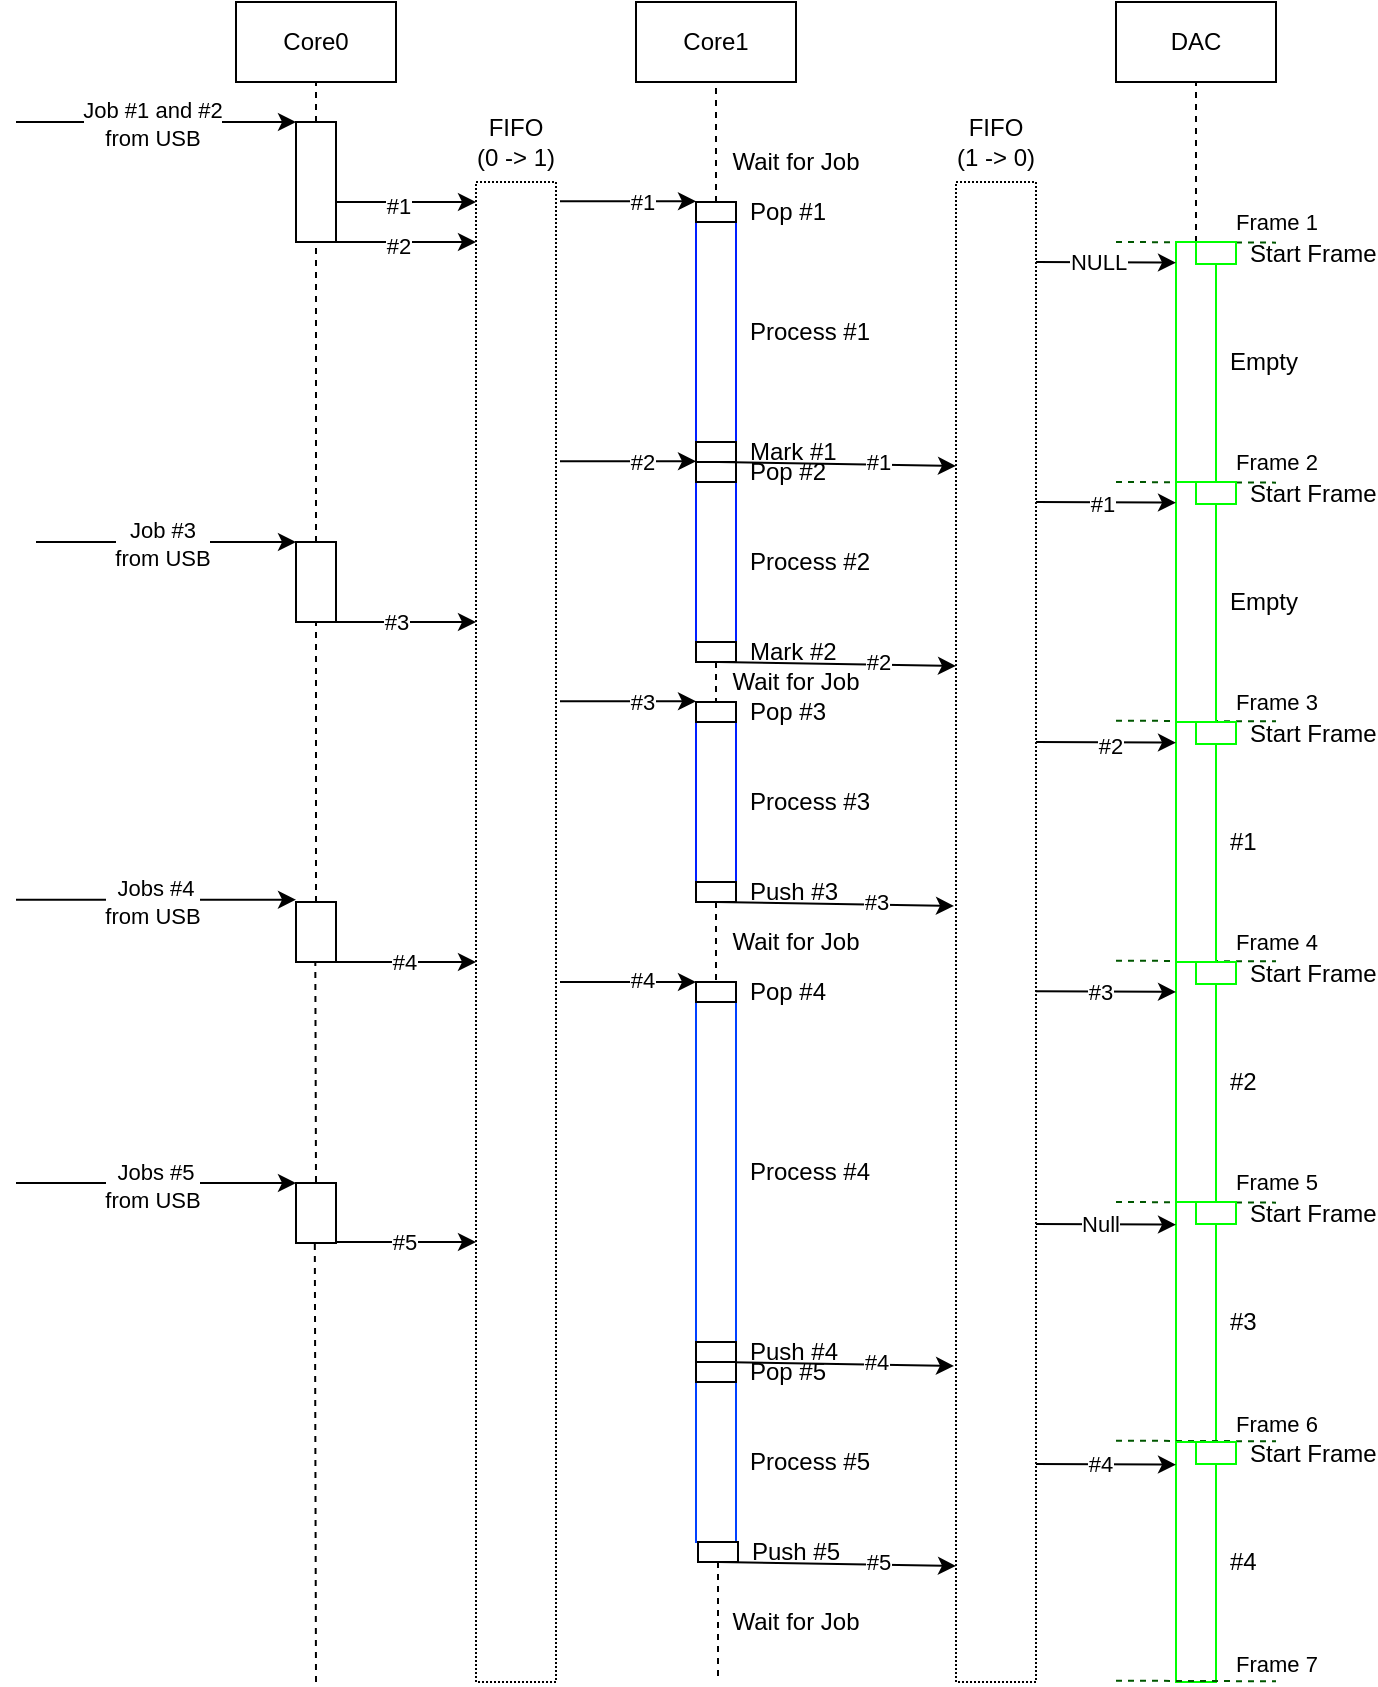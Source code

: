 <mxfile version="23.0.2" type="device">
  <diagram name="Page-1" id="W6OvQmUe8IGUw8YKB-pM">
    <mxGraphModel dx="398" dy="242" grid="1" gridSize="10" guides="1" tooltips="1" connect="1" arrows="1" fold="1" page="1" pageScale="1" pageWidth="827" pageHeight="1169" math="0" shadow="0">
      <root>
        <mxCell id="0" />
        <mxCell id="1" parent="0" />
        <mxCell id="wNN6C3QWMdXtGnTGVdni-1" value="Core0" style="rounded=0;whiteSpace=wrap;html=1;" vertex="1" parent="1">
          <mxGeometry x="160" y="40" width="80" height="40" as="geometry" />
        </mxCell>
        <mxCell id="wNN6C3QWMdXtGnTGVdni-2" value="Core1" style="rounded=0;whiteSpace=wrap;html=1;" vertex="1" parent="1">
          <mxGeometry x="360" y="40" width="80" height="40" as="geometry" />
        </mxCell>
        <mxCell id="wNN6C3QWMdXtGnTGVdni-4" value="" style="endArrow=none;dashed=1;html=1;rounded=0;entryX=0.5;entryY=1;entryDx=0;entryDy=0;" edge="1" parent="1" source="wNN6C3QWMdXtGnTGVdni-35" target="wNN6C3QWMdXtGnTGVdni-1">
          <mxGeometry width="50" height="50" relative="1" as="geometry">
            <mxPoint x="200" y="440.4" as="sourcePoint" />
            <mxPoint x="270" y="130" as="targetPoint" />
          </mxGeometry>
        </mxCell>
        <mxCell id="wNN6C3QWMdXtGnTGVdni-5" value="" style="endArrow=none;dashed=1;html=1;rounded=0;entryX=0.5;entryY=1;entryDx=0;entryDy=0;exitX=0.5;exitY=0;exitDx=0;exitDy=0;" edge="1" parent="1" source="wNN6C3QWMdXtGnTGVdni-57" target="wNN6C3QWMdXtGnTGVdni-2">
          <mxGeometry width="50" height="50" relative="1" as="geometry">
            <mxPoint x="400" y="100.0" as="sourcePoint" />
            <mxPoint x="370" y="160" as="targetPoint" />
          </mxGeometry>
        </mxCell>
        <mxCell id="wNN6C3QWMdXtGnTGVdni-6" value="" style="rounded=0;whiteSpace=wrap;html=1;" vertex="1" parent="1">
          <mxGeometry x="190" y="100" width="20" height="60" as="geometry" />
        </mxCell>
        <mxCell id="wNN6C3QWMdXtGnTGVdni-8" value="" style="endArrow=classic;html=1;rounded=0;entryX=0;entryY=0;entryDx=0;entryDy=0;" edge="1" parent="1" target="wNN6C3QWMdXtGnTGVdni-6">
          <mxGeometry width="50" height="50" relative="1" as="geometry">
            <mxPoint x="50" y="100" as="sourcePoint" />
            <mxPoint x="160" y="80" as="targetPoint" />
          </mxGeometry>
        </mxCell>
        <mxCell id="wNN6C3QWMdXtGnTGVdni-9" value="Job #1 and #2&lt;br&gt;from USB" style="edgeLabel;html=1;align=center;verticalAlign=middle;resizable=0;points=[];" vertex="1" connectable="0" parent="wNN6C3QWMdXtGnTGVdni-8">
          <mxGeometry x="-0.031" y="-1" relative="1" as="geometry">
            <mxPoint as="offset" />
          </mxGeometry>
        </mxCell>
        <mxCell id="wNN6C3QWMdXtGnTGVdni-14" value="" style="endArrow=classic;html=1;rounded=0;entryX=0;entryY=0;entryDx=0;entryDy=0;" edge="1" parent="1" target="wNN6C3QWMdXtGnTGVdni-35">
          <mxGeometry width="50" height="50" relative="1" as="geometry">
            <mxPoint x="60" y="310" as="sourcePoint" />
            <mxPoint x="200" y="290" as="targetPoint" />
          </mxGeometry>
        </mxCell>
        <mxCell id="wNN6C3QWMdXtGnTGVdni-15" value="Job #3&lt;br&gt;from USB" style="edgeLabel;html=1;align=center;verticalAlign=middle;resizable=0;points=[];" vertex="1" connectable="0" parent="wNN6C3QWMdXtGnTGVdni-14">
          <mxGeometry x="-0.031" y="-1" relative="1" as="geometry">
            <mxPoint as="offset" />
          </mxGeometry>
        </mxCell>
        <mxCell id="wNN6C3QWMdXtGnTGVdni-16" value="" style="endArrow=classic;html=1;rounded=0;entryX=0;entryY=0;entryDx=0;entryDy=0;" edge="1" parent="1">
          <mxGeometry width="50" height="50" relative="1" as="geometry">
            <mxPoint x="50" y="488.82" as="sourcePoint" />
            <mxPoint x="190" y="488.82" as="targetPoint" />
          </mxGeometry>
        </mxCell>
        <mxCell id="wNN6C3QWMdXtGnTGVdni-17" value="&amp;nbsp;Jobs #4&lt;br&gt;from USB" style="edgeLabel;html=1;align=center;verticalAlign=middle;resizable=0;points=[];" vertex="1" connectable="0" parent="wNN6C3QWMdXtGnTGVdni-16">
          <mxGeometry x="-0.031" y="-1" relative="1" as="geometry">
            <mxPoint as="offset" />
          </mxGeometry>
        </mxCell>
        <mxCell id="wNN6C3QWMdXtGnTGVdni-21" value="" style="endArrow=classic;html=1;rounded=0;" edge="1" parent="1">
          <mxGeometry width="50" height="50" relative="1" as="geometry">
            <mxPoint x="210" y="140" as="sourcePoint" />
            <mxPoint x="280" y="140" as="targetPoint" />
          </mxGeometry>
        </mxCell>
        <mxCell id="wNN6C3QWMdXtGnTGVdni-23" value="#1" style="edgeLabel;html=1;align=center;verticalAlign=middle;resizable=0;points=[];" vertex="1" connectable="0" parent="wNN6C3QWMdXtGnTGVdni-21">
          <mxGeometry x="-0.12" y="-2" relative="1" as="geometry">
            <mxPoint as="offset" />
          </mxGeometry>
        </mxCell>
        <mxCell id="wNN6C3QWMdXtGnTGVdni-25" value="" style="endArrow=none;dashed=1;html=1;rounded=0;entryX=0.5;entryY=1;entryDx=0;entryDy=0;" edge="1" parent="1" source="wNN6C3QWMdXtGnTGVdni-13">
          <mxGeometry width="50" height="50" relative="1" as="geometry">
            <mxPoint x="400" y="440" as="sourcePoint" />
            <mxPoint x="400.0" y="160" as="targetPoint" />
          </mxGeometry>
        </mxCell>
        <mxCell id="wNN6C3QWMdXtGnTGVdni-28" value="" style="endArrow=none;dashed=1;html=1;rounded=0;entryX=0.5;entryY=1;entryDx=0;entryDy=0;" edge="1" parent="1" source="wNN6C3QWMdXtGnTGVdni-46">
          <mxGeometry width="50" height="50" relative="1" as="geometry">
            <mxPoint x="400" y="220" as="sourcePoint" />
            <mxPoint x="400" y="260" as="targetPoint" />
            <Array as="points" />
          </mxGeometry>
        </mxCell>
        <mxCell id="wNN6C3QWMdXtGnTGVdni-13" value="&lt;div style=&quot;&quot;&gt;Process #1&lt;/div&gt;" style="rounded=0;html=1;horizontal=1;labelPosition=right;verticalLabelPosition=middle;align=left;verticalAlign=middle;spacingLeft=5;strokeColor=#001eff;" vertex="1" parent="1">
          <mxGeometry x="390" y="150" width="20" height="110" as="geometry" />
        </mxCell>
        <mxCell id="wNN6C3QWMdXtGnTGVdni-33" value="" style="endArrow=none;dashed=1;html=1;rounded=0;entryX=0.5;entryY=1;entryDx=0;entryDy=0;" edge="1" parent="1" target="wNN6C3QWMdXtGnTGVdni-32">
          <mxGeometry width="50" height="50" relative="1" as="geometry">
            <mxPoint x="400" y="360" as="sourcePoint" />
            <mxPoint x="400" y="260" as="targetPoint" />
          </mxGeometry>
        </mxCell>
        <mxCell id="wNN6C3QWMdXtGnTGVdni-32" value="&lt;div style=&quot;&quot;&gt;Process #2&lt;/div&gt;" style="rounded=0;html=1;horizontal=1;labelPosition=right;verticalLabelPosition=middle;align=left;verticalAlign=middle;spacingLeft=5;strokeColor=#001eff;" vertex="1" parent="1">
          <mxGeometry x="390" y="280" width="20" height="80" as="geometry" />
        </mxCell>
        <mxCell id="wNN6C3QWMdXtGnTGVdni-68" style="edgeStyle=orthogonalEdgeStyle;rounded=0;orthogonalLoop=1;jettySize=auto;html=1;exitX=0.5;exitY=1;exitDx=0;exitDy=0;entryX=0.5;entryY=0;entryDx=0;entryDy=0;endArrow=none;endFill=0;dashed=1;" edge="1" parent="1" source="wNN6C3QWMdXtGnTGVdni-72" target="wNN6C3QWMdXtGnTGVdni-52">
          <mxGeometry relative="1" as="geometry" />
        </mxCell>
        <mxCell id="wNN6C3QWMdXtGnTGVdni-40" value="&lt;div style=&quot;&quot;&gt;Process #3&lt;/div&gt;" style="rounded=0;html=1;horizontal=1;labelPosition=right;verticalLabelPosition=middle;align=left;verticalAlign=middle;spacingLeft=5;strokeColor=#001eff;" vertex="1" parent="1">
          <mxGeometry x="390" y="400" width="20" height="80" as="geometry" />
        </mxCell>
        <mxCell id="wNN6C3QWMdXtGnTGVdni-45" value="DAC" style="rounded=0;whiteSpace=wrap;html=1;" vertex="1" parent="1">
          <mxGeometry x="600" y="40" width="80" height="40" as="geometry" />
        </mxCell>
        <mxCell id="wNN6C3QWMdXtGnTGVdni-47" value="" style="endArrow=none;dashed=1;html=1;rounded=0;entryX=0.5;entryY=1;entryDx=0;entryDy=0;exitX=0.5;exitY=0;exitDx=0;exitDy=0;" edge="1" parent="1" source="wNN6C3QWMdXtGnTGVdni-55" target="wNN6C3QWMdXtGnTGVdni-35">
          <mxGeometry width="50" height="50" relative="1" as="geometry">
            <mxPoint x="200" y="440.4" as="sourcePoint" />
            <mxPoint x="200" y="80" as="targetPoint" />
          </mxGeometry>
        </mxCell>
        <mxCell id="wNN6C3QWMdXtGnTGVdni-35" value="" style="rounded=0;whiteSpace=wrap;html=1;" vertex="1" parent="1">
          <mxGeometry x="190" y="310" width="20" height="40" as="geometry" />
        </mxCell>
        <mxCell id="wNN6C3QWMdXtGnTGVdni-48" value="&lt;div style=&quot;&quot;&gt;Mark #2&lt;/div&gt;" style="rounded=0;html=1;horizontal=1;labelPosition=right;verticalLabelPosition=middle;align=left;verticalAlign=middle;spacingLeft=5;" vertex="1" parent="1">
          <mxGeometry x="390" y="360" width="20" height="10" as="geometry" />
        </mxCell>
        <mxCell id="wNN6C3QWMdXtGnTGVdni-52" value="&lt;div style=&quot;&quot;&gt;Process #4&lt;/div&gt;" style="rounded=0;html=1;horizontal=1;labelPosition=right;verticalLabelPosition=middle;align=left;verticalAlign=middle;spacingLeft=5;strokeColor=#0040ff;" vertex="1" parent="1">
          <mxGeometry x="390" y="540" width="20" height="170" as="geometry" />
        </mxCell>
        <mxCell id="wNN6C3QWMdXtGnTGVdni-55" value="" style="rounded=0;whiteSpace=wrap;html=1;" vertex="1" parent="1">
          <mxGeometry x="190" y="490" width="20" height="30" as="geometry" />
        </mxCell>
        <mxCell id="wNN6C3QWMdXtGnTGVdni-56" value="" style="endArrow=none;dashed=1;html=1;rounded=0;entryX=0.5;entryY=1;entryDx=0;entryDy=0;" edge="1" parent="1" source="wNN6C3QWMdXtGnTGVdni-58" target="wNN6C3QWMdXtGnTGVdni-46">
          <mxGeometry width="50" height="50" relative="1" as="geometry">
            <mxPoint x="400" y="280" as="sourcePoint" />
            <mxPoint x="400" y="260" as="targetPoint" />
            <Array as="points">
              <mxPoint x="400" y="270" />
            </Array>
          </mxGeometry>
        </mxCell>
        <mxCell id="wNN6C3QWMdXtGnTGVdni-46" value="&lt;div style=&quot;&quot;&gt;Mark #1&lt;/div&gt;" style="rounded=0;html=1;horizontal=1;labelPosition=right;verticalLabelPosition=middle;align=left;verticalAlign=middle;spacingLeft=5;" vertex="1" parent="1">
          <mxGeometry x="390" y="260" width="20" height="10" as="geometry" />
        </mxCell>
        <mxCell id="wNN6C3QWMdXtGnTGVdni-57" value="&lt;div style=&quot;&quot;&gt;Pop #1&lt;/div&gt;" style="rounded=0;html=1;horizontal=1;labelPosition=right;verticalLabelPosition=middle;align=left;verticalAlign=middle;spacingLeft=5;" vertex="1" parent="1">
          <mxGeometry x="390" y="140" width="20" height="10" as="geometry" />
        </mxCell>
        <mxCell id="wNN6C3QWMdXtGnTGVdni-59" value="" style="endArrow=none;dashed=1;html=1;rounded=0;entryX=0.5;entryY=1;entryDx=0;entryDy=0;" edge="1" parent="1" source="wNN6C3QWMdXtGnTGVdni-32" target="wNN6C3QWMdXtGnTGVdni-58">
          <mxGeometry width="50" height="50" relative="1" as="geometry">
            <mxPoint x="400" y="280" as="sourcePoint" />
            <mxPoint x="400" y="270" as="targetPoint" />
            <Array as="points" />
          </mxGeometry>
        </mxCell>
        <mxCell id="wNN6C3QWMdXtGnTGVdni-58" value="&lt;div style=&quot;&quot;&gt;Pop #2&lt;/div&gt;" style="rounded=0;html=1;horizontal=1;labelPosition=right;verticalLabelPosition=middle;align=left;verticalAlign=middle;spacingLeft=5;" vertex="1" parent="1">
          <mxGeometry x="390" y="270" width="20" height="10" as="geometry" />
        </mxCell>
        <mxCell id="wNN6C3QWMdXtGnTGVdni-61" value="&lt;div style=&quot;&quot;&gt;Pop #3&lt;/div&gt;" style="rounded=0;html=1;horizontal=1;labelPosition=right;verticalLabelPosition=middle;align=left;verticalAlign=middle;spacingLeft=5;" vertex="1" parent="1">
          <mxGeometry x="390" y="390" width="20" height="10" as="geometry" />
        </mxCell>
        <mxCell id="wNN6C3QWMdXtGnTGVdni-64" style="rounded=0;orthogonalLoop=1;jettySize=auto;html=1;exitX=1;exitY=1;exitDx=0;exitDy=0;" edge="1" parent="1">
          <mxGeometry relative="1" as="geometry">
            <mxPoint x="210" y="520" as="sourcePoint" />
            <mxPoint x="280" y="520" as="targetPoint" />
          </mxGeometry>
        </mxCell>
        <mxCell id="wNN6C3QWMdXtGnTGVdni-65" value="#4" style="edgeLabel;html=1;align=center;verticalAlign=middle;resizable=0;points=[];" vertex="1" connectable="0" parent="wNN6C3QWMdXtGnTGVdni-64">
          <mxGeometry x="-0.029" relative="1" as="geometry">
            <mxPoint as="offset" />
          </mxGeometry>
        </mxCell>
        <mxCell id="wNN6C3QWMdXtGnTGVdni-69" value="Wait for Job" style="text;html=1;strokeColor=none;fillColor=none;align=center;verticalAlign=middle;whiteSpace=wrap;rounded=0;" vertex="1" parent="1">
          <mxGeometry x="400" y="500" width="80" height="20" as="geometry" />
        </mxCell>
        <mxCell id="wNN6C3QWMdXtGnTGVdni-70" value="Wait for Job" style="text;html=1;strokeColor=none;fillColor=none;align=center;verticalAlign=middle;whiteSpace=wrap;rounded=0;" vertex="1" parent="1">
          <mxGeometry x="400" y="370" width="80" height="20" as="geometry" />
        </mxCell>
        <mxCell id="wNN6C3QWMdXtGnTGVdni-71" value="Wait for Job" style="text;html=1;strokeColor=none;fillColor=none;align=center;verticalAlign=middle;whiteSpace=wrap;rounded=0;" vertex="1" parent="1">
          <mxGeometry x="400" y="110" width="80" height="20" as="geometry" />
        </mxCell>
        <mxCell id="wNN6C3QWMdXtGnTGVdni-73" value="" style="edgeStyle=orthogonalEdgeStyle;rounded=0;orthogonalLoop=1;jettySize=auto;html=1;exitX=0.5;exitY=1;exitDx=0;exitDy=0;entryX=0.5;entryY=0;entryDx=0;entryDy=0;endArrow=none;endFill=0;dashed=1;" edge="1" parent="1" source="wNN6C3QWMdXtGnTGVdni-40" target="wNN6C3QWMdXtGnTGVdni-72">
          <mxGeometry relative="1" as="geometry">
            <mxPoint x="400" y="480" as="sourcePoint" />
            <mxPoint x="400" y="540" as="targetPoint" />
          </mxGeometry>
        </mxCell>
        <mxCell id="wNN6C3QWMdXtGnTGVdni-72" value="&lt;div style=&quot;&quot;&gt;Push #3&lt;/div&gt;" style="rounded=0;html=1;horizontal=1;labelPosition=right;verticalLabelPosition=middle;align=left;verticalAlign=middle;spacingLeft=5;" vertex="1" parent="1">
          <mxGeometry x="390" y="480" width="20" height="10" as="geometry" />
        </mxCell>
        <mxCell id="wNN6C3QWMdXtGnTGVdni-74" style="edgeStyle=orthogonalEdgeStyle;rounded=0;orthogonalLoop=1;jettySize=auto;html=1;exitX=0;exitY=0;exitDx=0;exitDy=0;entryX=0;entryY=1;entryDx=0;entryDy=0;dashed=1;endArrow=none;endFill=0;" edge="1" parent="1" source="wNN6C3QWMdXtGnTGVdni-70" target="wNN6C3QWMdXtGnTGVdni-70">
          <mxGeometry relative="1" as="geometry" />
        </mxCell>
        <mxCell id="wNN6C3QWMdXtGnTGVdni-75" value="" style="rounded=0;whiteSpace=wrap;html=1;dashed=1;dashPattern=1 1;" vertex="1" parent="1">
          <mxGeometry x="280" y="130" width="40" height="750" as="geometry" />
        </mxCell>
        <mxCell id="wNN6C3QWMdXtGnTGVdni-76" value="FIFO &lt;br&gt;(0 -&amp;gt; 1)" style="text;html=1;strokeColor=none;fillColor=none;align=center;verticalAlign=middle;whiteSpace=wrap;rounded=0;" vertex="1" parent="1">
          <mxGeometry x="270" y="90" width="60" height="40" as="geometry" />
        </mxCell>
        <mxCell id="wNN6C3QWMdXtGnTGVdni-77" value="&lt;div style=&quot;&quot;&gt;Push #4&lt;/div&gt;" style="rounded=0;html=1;horizontal=1;labelPosition=right;verticalLabelPosition=middle;align=left;verticalAlign=middle;spacingLeft=5;" vertex="1" parent="1">
          <mxGeometry x="390" y="710" width="20" height="10" as="geometry" />
        </mxCell>
        <mxCell id="wNN6C3QWMdXtGnTGVdni-78" value="&lt;div style=&quot;&quot;&gt;Pop #4&lt;/div&gt;" style="rounded=0;html=1;horizontal=1;labelPosition=right;verticalLabelPosition=middle;align=left;verticalAlign=middle;spacingLeft=5;" vertex="1" parent="1">
          <mxGeometry x="390" y="530" width="20" height="10" as="geometry" />
        </mxCell>
        <mxCell id="wNN6C3QWMdXtGnTGVdni-82" value="" style="endArrow=classic;html=1;rounded=0;exitX=1.05;exitY=0.816;exitDx=0;exitDy=0;exitPerimeter=0;entryX=0;entryY=0;entryDx=0;entryDy=0;" edge="1" parent="1">
          <mxGeometry width="50" height="50" relative="1" as="geometry">
            <mxPoint x="322" y="389.67" as="sourcePoint" />
            <mxPoint x="390" y="389.67" as="targetPoint" />
          </mxGeometry>
        </mxCell>
        <mxCell id="wNN6C3QWMdXtGnTGVdni-83" value="#3" style="edgeLabel;html=1;align=center;verticalAlign=middle;resizable=0;points=[];" vertex="1" connectable="0" parent="wNN6C3QWMdXtGnTGVdni-82">
          <mxGeometry x="0.186" relative="1" as="geometry">
            <mxPoint as="offset" />
          </mxGeometry>
        </mxCell>
        <mxCell id="wNN6C3QWMdXtGnTGVdni-84" value="" style="endArrow=classic;html=1;rounded=0;exitX=1.05;exitY=0.816;exitDx=0;exitDy=0;exitPerimeter=0;entryX=0;entryY=0;entryDx=0;entryDy=0;" edge="1" parent="1">
          <mxGeometry width="50" height="50" relative="1" as="geometry">
            <mxPoint x="322" y="269.67" as="sourcePoint" />
            <mxPoint x="390" y="269.67" as="targetPoint" />
          </mxGeometry>
        </mxCell>
        <mxCell id="wNN6C3QWMdXtGnTGVdni-85" value="#2" style="edgeLabel;html=1;align=center;verticalAlign=middle;resizable=0;points=[];" vertex="1" connectable="0" parent="wNN6C3QWMdXtGnTGVdni-84">
          <mxGeometry x="0.186" relative="1" as="geometry">
            <mxPoint as="offset" />
          </mxGeometry>
        </mxCell>
        <mxCell id="wNN6C3QWMdXtGnTGVdni-86" value="" style="endArrow=classic;html=1;rounded=0;exitX=1.05;exitY=0.816;exitDx=0;exitDy=0;exitPerimeter=0;entryX=0;entryY=0;entryDx=0;entryDy=0;" edge="1" parent="1">
          <mxGeometry width="50" height="50" relative="1" as="geometry">
            <mxPoint x="322" y="139.67" as="sourcePoint" />
            <mxPoint x="390" y="139.67" as="targetPoint" />
          </mxGeometry>
        </mxCell>
        <mxCell id="wNN6C3QWMdXtGnTGVdni-87" value="#1" style="edgeLabel;html=1;align=center;verticalAlign=middle;resizable=0;points=[];" vertex="1" connectable="0" parent="wNN6C3QWMdXtGnTGVdni-86">
          <mxGeometry x="0.186" relative="1" as="geometry">
            <mxPoint as="offset" />
          </mxGeometry>
        </mxCell>
        <mxCell id="wNN6C3QWMdXtGnTGVdni-88" value="" style="endArrow=classic;html=1;rounded=0;" edge="1" parent="1">
          <mxGeometry width="50" height="50" relative="1" as="geometry">
            <mxPoint x="210" y="160" as="sourcePoint" />
            <mxPoint x="280" y="160" as="targetPoint" />
          </mxGeometry>
        </mxCell>
        <mxCell id="wNN6C3QWMdXtGnTGVdni-89" value="#2" style="edgeLabel;html=1;align=center;verticalAlign=middle;resizable=0;points=[];" vertex="1" connectable="0" parent="wNN6C3QWMdXtGnTGVdni-88">
          <mxGeometry x="-0.12" y="-2" relative="1" as="geometry">
            <mxPoint as="offset" />
          </mxGeometry>
        </mxCell>
        <mxCell id="wNN6C3QWMdXtGnTGVdni-90" value="" style="endArrow=none;dashed=1;html=1;rounded=0;fillColor=#008a00;strokeColor=#005700;" edge="1" parent="1">
          <mxGeometry width="50" height="50" relative="1" as="geometry">
            <mxPoint x="600" y="160" as="sourcePoint" />
            <mxPoint x="680" y="160.32" as="targetPoint" />
          </mxGeometry>
        </mxCell>
        <mxCell id="wNN6C3QWMdXtGnTGVdni-91" value="Frame 1" style="edgeLabel;html=1;align=center;verticalAlign=middle;resizable=0;points=[];" vertex="1" connectable="0" parent="wNN6C3QWMdXtGnTGVdni-90">
          <mxGeometry x="0.095" y="1" relative="1" as="geometry">
            <mxPoint x="36" y="-9" as="offset" />
          </mxGeometry>
        </mxCell>
        <mxCell id="wNN6C3QWMdXtGnTGVdni-92" value="" style="endArrow=none;dashed=1;html=1;rounded=0;fillColor=#008a00;strokeColor=#005700;" edge="1" parent="1">
          <mxGeometry width="50" height="50" relative="1" as="geometry">
            <mxPoint x="600" y="280" as="sourcePoint" />
            <mxPoint x="680" y="280.32" as="targetPoint" />
          </mxGeometry>
        </mxCell>
        <mxCell id="wNN6C3QWMdXtGnTGVdni-93" value="Frame 2" style="edgeLabel;html=1;align=center;verticalAlign=middle;resizable=0;points=[];" vertex="1" connectable="0" parent="wNN6C3QWMdXtGnTGVdni-92">
          <mxGeometry x="0.095" y="1" relative="1" as="geometry">
            <mxPoint x="36" y="-9" as="offset" />
          </mxGeometry>
        </mxCell>
        <mxCell id="wNN6C3QWMdXtGnTGVdni-94" value="" style="endArrow=none;dashed=1;html=1;rounded=0;fillColor=#008a00;strokeColor=#005700;" edge="1" parent="1">
          <mxGeometry width="50" height="50" relative="1" as="geometry">
            <mxPoint x="600" y="399.35" as="sourcePoint" />
            <mxPoint x="680" y="399.67" as="targetPoint" />
          </mxGeometry>
        </mxCell>
        <mxCell id="wNN6C3QWMdXtGnTGVdni-95" value="Frame 3" style="edgeLabel;html=1;align=center;verticalAlign=middle;resizable=0;points=[];" vertex="1" connectable="0" parent="wNN6C3QWMdXtGnTGVdni-94">
          <mxGeometry x="0.095" y="1" relative="1" as="geometry">
            <mxPoint x="36" y="-9" as="offset" />
          </mxGeometry>
        </mxCell>
        <mxCell id="wNN6C3QWMdXtGnTGVdni-96" value="" style="endArrow=none;dashed=1;html=1;rounded=0;fillColor=#008a00;strokeColor=#005700;" edge="1" parent="1">
          <mxGeometry width="50" height="50" relative="1" as="geometry">
            <mxPoint x="600" y="519.35" as="sourcePoint" />
            <mxPoint x="680" y="519.67" as="targetPoint" />
          </mxGeometry>
        </mxCell>
        <mxCell id="wNN6C3QWMdXtGnTGVdni-97" value="Frame 4" style="edgeLabel;html=1;align=center;verticalAlign=middle;resizable=0;points=[];" vertex="1" connectable="0" parent="wNN6C3QWMdXtGnTGVdni-96">
          <mxGeometry x="0.095" y="1" relative="1" as="geometry">
            <mxPoint x="36" y="-9" as="offset" />
          </mxGeometry>
        </mxCell>
        <mxCell id="wNN6C3QWMdXtGnTGVdni-100" value="Empty" style="rounded=0;whiteSpace=wrap;html=1;strokeColor=#00FF00;labelPosition=right;verticalLabelPosition=middle;align=left;verticalAlign=middle;spacingLeft=5;" vertex="1" parent="1">
          <mxGeometry x="630" y="160" width="20" height="120" as="geometry" />
        </mxCell>
        <mxCell id="wNN6C3QWMdXtGnTGVdni-101" value="Empty" style="rounded=0;whiteSpace=wrap;html=1;strokeColor=#00FF00;labelPosition=right;verticalLabelPosition=middle;align=left;verticalAlign=middle;spacingLeft=5;" vertex="1" parent="1">
          <mxGeometry x="630" y="280" width="20" height="120" as="geometry" />
        </mxCell>
        <mxCell id="wNN6C3QWMdXtGnTGVdni-102" value="#1" style="rounded=0;whiteSpace=wrap;html=1;strokeColor=#00FF00;labelPosition=right;verticalLabelPosition=middle;align=left;verticalAlign=middle;spacingLeft=5;" vertex="1" parent="1">
          <mxGeometry x="630" y="400" width="20" height="120" as="geometry" />
        </mxCell>
        <mxCell id="wNN6C3QWMdXtGnTGVdni-103" value="#2" style="rounded=0;whiteSpace=wrap;html=1;strokeColor=#00FF00;labelPosition=right;verticalLabelPosition=middle;align=left;verticalAlign=middle;spacingLeft=5;" vertex="1" parent="1">
          <mxGeometry x="630" y="520" width="20" height="120" as="geometry" />
        </mxCell>
        <mxCell id="wNN6C3QWMdXtGnTGVdni-104" value="" style="endArrow=none;dashed=1;html=1;rounded=0;exitX=0.5;exitY=0;exitDx=0;exitDy=0;entryX=0.5;entryY=1;entryDx=0;entryDy=0;" edge="1" parent="1" source="wNN6C3QWMdXtGnTGVdni-100" target="wNN6C3QWMdXtGnTGVdni-45">
          <mxGeometry width="50" height="50" relative="1" as="geometry">
            <mxPoint x="640" y="110" as="sourcePoint" />
            <mxPoint x="550" y="180" as="targetPoint" />
          </mxGeometry>
        </mxCell>
        <mxCell id="wNN6C3QWMdXtGnTGVdni-105" value="" style="rounded=0;whiteSpace=wrap;html=1;dashed=1;dashPattern=1 1;" vertex="1" parent="1">
          <mxGeometry x="520" y="130" width="40" height="750" as="geometry" />
        </mxCell>
        <mxCell id="wNN6C3QWMdXtGnTGVdni-106" value="FIFO&lt;br&gt;(1 -&amp;gt; 0)" style="text;html=1;strokeColor=none;fillColor=none;align=center;verticalAlign=middle;whiteSpace=wrap;rounded=0;" vertex="1" parent="1">
          <mxGeometry x="510" y="90" width="60" height="40" as="geometry" />
        </mxCell>
        <mxCell id="wNN6C3QWMdXtGnTGVdni-110" style="rounded=0;orthogonalLoop=1;jettySize=auto;html=1;exitX=1;exitY=1;exitDx=0;exitDy=0;entryX=-0.023;entryY=0.289;entryDx=0;entryDy=0;entryPerimeter=0;" edge="1" parent="1">
          <mxGeometry relative="1" as="geometry">
            <mxPoint x="401" y="370" as="sourcePoint" />
            <mxPoint x="520" y="372" as="targetPoint" />
          </mxGeometry>
        </mxCell>
        <mxCell id="wNN6C3QWMdXtGnTGVdni-111" value="#2" style="edgeLabel;html=1;align=center;verticalAlign=middle;resizable=0;points=[];" vertex="1" connectable="0" parent="wNN6C3QWMdXtGnTGVdni-110">
          <mxGeometry x="0.118" y="-1" relative="1" as="geometry">
            <mxPoint x="13" y="-2" as="offset" />
          </mxGeometry>
        </mxCell>
        <mxCell id="wNN6C3QWMdXtGnTGVdni-112" style="rounded=0;orthogonalLoop=1;jettySize=auto;html=1;exitX=1;exitY=1;exitDx=0;exitDy=0;entryX=-0.023;entryY=0.289;entryDx=0;entryDy=0;entryPerimeter=0;" edge="1" parent="1">
          <mxGeometry relative="1" as="geometry">
            <mxPoint x="400" y="490" as="sourcePoint" />
            <mxPoint x="519" y="492" as="targetPoint" />
          </mxGeometry>
        </mxCell>
        <mxCell id="wNN6C3QWMdXtGnTGVdni-113" value="#3" style="edgeLabel;html=1;align=center;verticalAlign=middle;resizable=0;points=[];" vertex="1" connectable="0" parent="wNN6C3QWMdXtGnTGVdni-112">
          <mxGeometry x="0.118" y="-1" relative="1" as="geometry">
            <mxPoint x="13" y="-2" as="offset" />
          </mxGeometry>
        </mxCell>
        <mxCell id="wNN6C3QWMdXtGnTGVdni-114" style="rounded=0;orthogonalLoop=1;jettySize=auto;html=1;exitX=1;exitY=1;exitDx=0;exitDy=0;entryX=-0.023;entryY=0.289;entryDx=0;entryDy=0;entryPerimeter=0;" edge="1" parent="1">
          <mxGeometry relative="1" as="geometry">
            <mxPoint x="400" y="720" as="sourcePoint" />
            <mxPoint x="519" y="722" as="targetPoint" />
          </mxGeometry>
        </mxCell>
        <mxCell id="wNN6C3QWMdXtGnTGVdni-115" value="#4" style="edgeLabel;html=1;align=center;verticalAlign=middle;resizable=0;points=[];" vertex="1" connectable="0" parent="wNN6C3QWMdXtGnTGVdni-114">
          <mxGeometry x="0.118" y="-1" relative="1" as="geometry">
            <mxPoint x="13" y="-2" as="offset" />
          </mxGeometry>
        </mxCell>
        <mxCell id="wNN6C3QWMdXtGnTGVdni-116" value="" style="endArrow=none;dashed=1;html=1;rounded=0;fillColor=#008a00;strokeColor=#005700;" edge="1" parent="1">
          <mxGeometry width="50" height="50" relative="1" as="geometry">
            <mxPoint x="600" y="640" as="sourcePoint" />
            <mxPoint x="680" y="640.32" as="targetPoint" />
          </mxGeometry>
        </mxCell>
        <mxCell id="wNN6C3QWMdXtGnTGVdni-117" value="Frame 5" style="edgeLabel;html=1;align=center;verticalAlign=middle;resizable=0;points=[];" vertex="1" connectable="0" parent="wNN6C3QWMdXtGnTGVdni-116">
          <mxGeometry x="0.095" y="1" relative="1" as="geometry">
            <mxPoint x="36" y="-9" as="offset" />
          </mxGeometry>
        </mxCell>
        <mxCell id="wNN6C3QWMdXtGnTGVdni-118" value="#3" style="rounded=0;whiteSpace=wrap;html=1;strokeColor=#00FF00;labelPosition=right;verticalLabelPosition=middle;align=left;verticalAlign=middle;spacingLeft=5;" vertex="1" parent="1">
          <mxGeometry x="630" y="640" width="20" height="120" as="geometry" />
        </mxCell>
        <mxCell id="wNN6C3QWMdXtGnTGVdni-120" style="rounded=0;orthogonalLoop=1;jettySize=auto;html=1;exitX=1;exitY=1;exitDx=0;exitDy=0;entryX=-0.023;entryY=0.289;entryDx=0;entryDy=0;entryPerimeter=0;" edge="1" parent="1">
          <mxGeometry relative="1" as="geometry">
            <mxPoint x="401" y="270" as="sourcePoint" />
            <mxPoint x="520" y="272" as="targetPoint" />
          </mxGeometry>
        </mxCell>
        <mxCell id="wNN6C3QWMdXtGnTGVdni-121" value="#1" style="edgeLabel;html=1;align=center;verticalAlign=middle;resizable=0;points=[];" vertex="1" connectable="0" parent="wNN6C3QWMdXtGnTGVdni-120">
          <mxGeometry x="0.118" y="-1" relative="1" as="geometry">
            <mxPoint x="13" y="-2" as="offset" />
          </mxGeometry>
        </mxCell>
        <mxCell id="wNN6C3QWMdXtGnTGVdni-122" value="" style="endArrow=classic;html=1;rounded=0;exitX=1.05;exitY=0.816;exitDx=0;exitDy=0;exitPerimeter=0;entryX=0;entryY=0;entryDx=0;entryDy=0;" edge="1" parent="1">
          <mxGeometry width="50" height="50" relative="1" as="geometry">
            <mxPoint x="322" y="530" as="sourcePoint" />
            <mxPoint x="390" y="530" as="targetPoint" />
          </mxGeometry>
        </mxCell>
        <mxCell id="wNN6C3QWMdXtGnTGVdni-123" value="#3" style="edgeLabel;html=1;align=center;verticalAlign=middle;resizable=0;points=[];" vertex="1" connectable="0" parent="wNN6C3QWMdXtGnTGVdni-122">
          <mxGeometry x="0.186" relative="1" as="geometry">
            <mxPoint as="offset" />
          </mxGeometry>
        </mxCell>
        <mxCell id="wNN6C3QWMdXtGnTGVdni-124" value="#4" style="edgeLabel;html=1;align=center;verticalAlign=middle;resizable=0;points=[];" vertex="1" connectable="0" parent="wNN6C3QWMdXtGnTGVdni-122">
          <mxGeometry x="0.206" y="1" relative="1" as="geometry">
            <mxPoint as="offset" />
          </mxGeometry>
        </mxCell>
        <mxCell id="wNN6C3QWMdXtGnTGVdni-125" style="rounded=0;orthogonalLoop=1;jettySize=auto;html=1;exitX=1;exitY=1;exitDx=0;exitDy=0;" edge="1" parent="1">
          <mxGeometry relative="1" as="geometry">
            <mxPoint x="210" y="350" as="sourcePoint" />
            <mxPoint x="280" y="350" as="targetPoint" />
          </mxGeometry>
        </mxCell>
        <mxCell id="wNN6C3QWMdXtGnTGVdni-127" value="#3" style="edgeLabel;html=1;align=center;verticalAlign=middle;resizable=0;points=[];" vertex="1" connectable="0" parent="wNN6C3QWMdXtGnTGVdni-125">
          <mxGeometry x="-0.029" y="-6" relative="1" as="geometry">
            <mxPoint x="-4" y="-6" as="offset" />
          </mxGeometry>
        </mxCell>
        <mxCell id="wNN6C3QWMdXtGnTGVdni-130" value="" style="endArrow=classic;html=1;rounded=0;" edge="1" parent="1">
          <mxGeometry width="50" height="50" relative="1" as="geometry">
            <mxPoint x="560" y="170" as="sourcePoint" />
            <mxPoint x="630" y="170.33" as="targetPoint" />
          </mxGeometry>
        </mxCell>
        <mxCell id="wNN6C3QWMdXtGnTGVdni-137" value="NULL" style="edgeLabel;html=1;align=center;verticalAlign=middle;resizable=0;points=[];" vertex="1" connectable="0" parent="wNN6C3QWMdXtGnTGVdni-130">
          <mxGeometry x="-0.12" relative="1" as="geometry">
            <mxPoint as="offset" />
          </mxGeometry>
        </mxCell>
        <mxCell id="wNN6C3QWMdXtGnTGVdni-131" value="" style="endArrow=classic;html=1;rounded=0;" edge="1" parent="1">
          <mxGeometry width="50" height="50" relative="1" as="geometry">
            <mxPoint x="560" y="290" as="sourcePoint" />
            <mxPoint x="630" y="290.33" as="targetPoint" />
          </mxGeometry>
        </mxCell>
        <mxCell id="wNN6C3QWMdXtGnTGVdni-138" value="#1" style="edgeLabel;html=1;align=center;verticalAlign=middle;resizable=0;points=[];" vertex="1" connectable="0" parent="wNN6C3QWMdXtGnTGVdni-131">
          <mxGeometry x="-0.051" y="-1" relative="1" as="geometry">
            <mxPoint as="offset" />
          </mxGeometry>
        </mxCell>
        <mxCell id="wNN6C3QWMdXtGnTGVdni-132" value="" style="endArrow=classic;html=1;rounded=0;" edge="1" parent="1">
          <mxGeometry width="50" height="50" relative="1" as="geometry">
            <mxPoint x="560" y="410.0" as="sourcePoint" />
            <mxPoint x="630" y="410.33" as="targetPoint" />
          </mxGeometry>
        </mxCell>
        <mxCell id="wNN6C3QWMdXtGnTGVdni-139" value="#2" style="edgeLabel;html=1;align=center;verticalAlign=middle;resizable=0;points=[];" vertex="1" connectable="0" parent="wNN6C3QWMdXtGnTGVdni-132">
          <mxGeometry x="0.04" y="-2" relative="1" as="geometry">
            <mxPoint as="offset" />
          </mxGeometry>
        </mxCell>
        <mxCell id="wNN6C3QWMdXtGnTGVdni-133" value="" style="endArrow=classic;html=1;rounded=0;" edge="1" parent="1">
          <mxGeometry width="50" height="50" relative="1" as="geometry">
            <mxPoint x="560" y="534.63" as="sourcePoint" />
            <mxPoint x="630" y="534.96" as="targetPoint" />
          </mxGeometry>
        </mxCell>
        <mxCell id="wNN6C3QWMdXtGnTGVdni-135" value="#3" style="edgeLabel;html=1;align=center;verticalAlign=middle;resizable=0;points=[];" vertex="1" connectable="0" parent="wNN6C3QWMdXtGnTGVdni-133">
          <mxGeometry x="-0.097" relative="1" as="geometry">
            <mxPoint as="offset" />
          </mxGeometry>
        </mxCell>
        <mxCell id="wNN6C3QWMdXtGnTGVdni-140" value="&lt;div style=&quot;&quot;&gt;Process #5&lt;/div&gt;" style="rounded=0;html=1;horizontal=1;labelPosition=right;verticalLabelPosition=middle;align=left;verticalAlign=middle;spacingLeft=5;strokeColor=#0040ff;" vertex="1" parent="1">
          <mxGeometry x="390" y="730" width="20" height="80" as="geometry" />
        </mxCell>
        <mxCell id="wNN6C3QWMdXtGnTGVdni-185" style="edgeStyle=orthogonalEdgeStyle;rounded=0;orthogonalLoop=1;jettySize=auto;html=1;exitX=0.5;exitY=1;exitDx=0;exitDy=0;dashed=1;endArrow=none;endFill=0;" edge="1" parent="1" source="wNN6C3QWMdXtGnTGVdni-141">
          <mxGeometry relative="1" as="geometry">
            <mxPoint x="401" y="880" as="targetPoint" />
          </mxGeometry>
        </mxCell>
        <mxCell id="wNN6C3QWMdXtGnTGVdni-141" value="&lt;div style=&quot;&quot;&gt;Push #5&lt;/div&gt;" style="rounded=0;html=1;horizontal=1;labelPosition=right;verticalLabelPosition=middle;align=left;verticalAlign=middle;spacingLeft=5;" vertex="1" parent="1">
          <mxGeometry x="391" y="810" width="20" height="10" as="geometry" />
        </mxCell>
        <mxCell id="wNN6C3QWMdXtGnTGVdni-142" value="&lt;div style=&quot;&quot;&gt;Pop #5&lt;/div&gt;" style="rounded=0;html=1;horizontal=1;labelPosition=right;verticalLabelPosition=middle;align=left;verticalAlign=middle;spacingLeft=5;" vertex="1" parent="1">
          <mxGeometry x="390" y="720" width="20" height="10" as="geometry" />
        </mxCell>
        <mxCell id="wNN6C3QWMdXtGnTGVdni-143" style="rounded=0;orthogonalLoop=1;jettySize=auto;html=1;exitX=1;exitY=1;exitDx=0;exitDy=0;entryX=-0.023;entryY=0.289;entryDx=0;entryDy=0;entryPerimeter=0;" edge="1" parent="1">
          <mxGeometry relative="1" as="geometry">
            <mxPoint x="401" y="820" as="sourcePoint" />
            <mxPoint x="520" y="822" as="targetPoint" />
          </mxGeometry>
        </mxCell>
        <mxCell id="wNN6C3QWMdXtGnTGVdni-144" value="#5" style="edgeLabel;html=1;align=center;verticalAlign=middle;resizable=0;points=[];" vertex="1" connectable="0" parent="wNN6C3QWMdXtGnTGVdni-143">
          <mxGeometry x="0.118" y="-1" relative="1" as="geometry">
            <mxPoint x="13" y="-2" as="offset" />
          </mxGeometry>
        </mxCell>
        <mxCell id="wNN6C3QWMdXtGnTGVdni-145" value="" style="endArrow=none;dashed=1;html=1;rounded=0;fillColor=#008a00;strokeColor=#005700;" edge="1" parent="1">
          <mxGeometry width="50" height="50" relative="1" as="geometry">
            <mxPoint x="600" y="759.33" as="sourcePoint" />
            <mxPoint x="680" y="759.65" as="targetPoint" />
          </mxGeometry>
        </mxCell>
        <mxCell id="wNN6C3QWMdXtGnTGVdni-146" value="Frame 6" style="edgeLabel;html=1;align=center;verticalAlign=middle;resizable=0;points=[];" vertex="1" connectable="0" parent="wNN6C3QWMdXtGnTGVdni-145">
          <mxGeometry x="0.095" y="1" relative="1" as="geometry">
            <mxPoint x="36" y="-8" as="offset" />
          </mxGeometry>
        </mxCell>
        <mxCell id="wNN6C3QWMdXtGnTGVdni-147" value="" style="endArrow=classic;html=1;rounded=0;" edge="1" parent="1">
          <mxGeometry width="50" height="50" relative="1" as="geometry">
            <mxPoint x="560" y="651.0" as="sourcePoint" />
            <mxPoint x="630" y="651.33" as="targetPoint" />
          </mxGeometry>
        </mxCell>
        <mxCell id="wNN6C3QWMdXtGnTGVdni-148" value="Null" style="edgeLabel;html=1;align=center;verticalAlign=middle;resizable=0;points=[];" vertex="1" connectable="0" parent="wNN6C3QWMdXtGnTGVdni-147">
          <mxGeometry x="-0.097" relative="1" as="geometry">
            <mxPoint as="offset" />
          </mxGeometry>
        </mxCell>
        <mxCell id="wNN6C3QWMdXtGnTGVdni-153" value="Start Frame" style="rounded=0;html=1;strokeColor=#00FF00;labelPosition=right;verticalLabelPosition=middle;align=left;verticalAlign=middle;spacingLeft=5;" vertex="1" parent="1">
          <mxGeometry x="640" y="520" width="20" height="11" as="geometry" />
        </mxCell>
        <mxCell id="wNN6C3QWMdXtGnTGVdni-156" value="Start Frame" style="rounded=0;html=1;strokeColor=#00FF00;labelPosition=right;verticalLabelPosition=middle;align=left;verticalAlign=middle;spacingLeft=5;" vertex="1" parent="1">
          <mxGeometry x="640" y="400" width="20" height="11" as="geometry" />
        </mxCell>
        <mxCell id="wNN6C3QWMdXtGnTGVdni-157" value="Start Frame" style="rounded=0;html=1;strokeColor=#00FF00;labelPosition=right;verticalLabelPosition=middle;align=left;verticalAlign=middle;spacingLeft=5;" vertex="1" parent="1">
          <mxGeometry x="640" y="280" width="20" height="11" as="geometry" />
        </mxCell>
        <mxCell id="wNN6C3QWMdXtGnTGVdni-161" value="Start Frame" style="rounded=0;html=1;strokeColor=#00FF00;labelPosition=right;verticalLabelPosition=middle;align=left;verticalAlign=middle;spacingLeft=5;" vertex="1" parent="1">
          <mxGeometry x="640" y="160" width="20" height="11" as="geometry" />
        </mxCell>
        <mxCell id="wNN6C3QWMdXtGnTGVdni-162" value="Start Frame" style="rounded=0;html=1;strokeColor=#00FF00;labelPosition=right;verticalLabelPosition=middle;align=left;verticalAlign=middle;spacingLeft=5;" vertex="1" parent="1">
          <mxGeometry x="640" y="640" width="20" height="11" as="geometry" />
        </mxCell>
        <mxCell id="wNN6C3QWMdXtGnTGVdni-166" value="#4" style="rounded=0;whiteSpace=wrap;html=1;strokeColor=#00FF00;labelPosition=right;verticalLabelPosition=middle;align=left;verticalAlign=middle;spacingLeft=5;" vertex="1" parent="1">
          <mxGeometry x="630" y="760" width="20" height="120" as="geometry" />
        </mxCell>
        <mxCell id="wNN6C3QWMdXtGnTGVdni-167" value="" style="endArrow=none;dashed=1;html=1;rounded=0;fillColor=#008a00;strokeColor=#005700;" edge="1" parent="1">
          <mxGeometry width="50" height="50" relative="1" as="geometry">
            <mxPoint x="600" y="879.33" as="sourcePoint" />
            <mxPoint x="680" y="879.65" as="targetPoint" />
          </mxGeometry>
        </mxCell>
        <mxCell id="wNN6C3QWMdXtGnTGVdni-168" value="Frame 7" style="edgeLabel;html=1;align=center;verticalAlign=middle;resizable=0;points=[];" vertex="1" connectable="0" parent="wNN6C3QWMdXtGnTGVdni-167">
          <mxGeometry x="0.095" y="1" relative="1" as="geometry">
            <mxPoint x="36" y="-8" as="offset" />
          </mxGeometry>
        </mxCell>
        <mxCell id="wNN6C3QWMdXtGnTGVdni-169" value="Start Frame" style="rounded=0;html=1;strokeColor=#00FF00;labelPosition=right;verticalLabelPosition=middle;align=left;verticalAlign=middle;spacingLeft=5;" vertex="1" parent="1">
          <mxGeometry x="640" y="760" width="20" height="11" as="geometry" />
        </mxCell>
        <mxCell id="wNN6C3QWMdXtGnTGVdni-173" value="" style="endArrow=classic;html=1;rounded=0;" edge="1" parent="1">
          <mxGeometry width="50" height="50" relative="1" as="geometry">
            <mxPoint x="560" y="771.0" as="sourcePoint" />
            <mxPoint x="630" y="771.33" as="targetPoint" />
          </mxGeometry>
        </mxCell>
        <mxCell id="wNN6C3QWMdXtGnTGVdni-174" value="#4&lt;br&gt;" style="edgeLabel;html=1;align=center;verticalAlign=middle;resizable=0;points=[];" vertex="1" connectable="0" parent="wNN6C3QWMdXtGnTGVdni-173">
          <mxGeometry x="-0.097" relative="1" as="geometry">
            <mxPoint as="offset" />
          </mxGeometry>
        </mxCell>
        <mxCell id="wNN6C3QWMdXtGnTGVdni-176" style="rounded=0;orthogonalLoop=1;jettySize=auto;html=1;exitX=1;exitY=1;exitDx=0;exitDy=0;" edge="1" parent="1">
          <mxGeometry relative="1" as="geometry">
            <mxPoint x="210" y="660" as="sourcePoint" />
            <mxPoint x="280" y="660" as="targetPoint" />
          </mxGeometry>
        </mxCell>
        <mxCell id="wNN6C3QWMdXtGnTGVdni-177" value="#5" style="edgeLabel;html=1;align=center;verticalAlign=middle;resizable=0;points=[];" vertex="1" connectable="0" parent="wNN6C3QWMdXtGnTGVdni-176">
          <mxGeometry x="-0.029" relative="1" as="geometry">
            <mxPoint as="offset" />
          </mxGeometry>
        </mxCell>
        <mxCell id="wNN6C3QWMdXtGnTGVdni-180" value="" style="rounded=0;whiteSpace=wrap;html=1;" vertex="1" parent="1">
          <mxGeometry x="190" y="630.5" width="20" height="30" as="geometry" />
        </mxCell>
        <mxCell id="wNN6C3QWMdXtGnTGVdni-181" value="" style="endArrow=classic;html=1;rounded=0;entryX=0;entryY=0;entryDx=0;entryDy=0;" edge="1" parent="1">
          <mxGeometry width="50" height="50" relative="1" as="geometry">
            <mxPoint x="50" y="630.5" as="sourcePoint" />
            <mxPoint x="190" y="630.5" as="targetPoint" />
          </mxGeometry>
        </mxCell>
        <mxCell id="wNN6C3QWMdXtGnTGVdni-182" value="&amp;nbsp;Jobs #5&lt;br&gt;from USB" style="edgeLabel;html=1;align=center;verticalAlign=middle;resizable=0;points=[];" vertex="1" connectable="0" parent="wNN6C3QWMdXtGnTGVdni-181">
          <mxGeometry x="-0.031" y="-1" relative="1" as="geometry">
            <mxPoint as="offset" />
          </mxGeometry>
        </mxCell>
        <mxCell id="wNN6C3QWMdXtGnTGVdni-183" value="" style="endArrow=none;dashed=1;html=1;rounded=0;entryX=0.5;entryY=1;entryDx=0;entryDy=0;" edge="1" parent="1">
          <mxGeometry width="50" height="50" relative="1" as="geometry">
            <mxPoint x="200" y="880" as="sourcePoint" />
            <mxPoint x="199.41" y="660.5" as="targetPoint" />
          </mxGeometry>
        </mxCell>
        <mxCell id="wNN6C3QWMdXtGnTGVdni-184" value="" style="endArrow=none;dashed=1;html=1;rounded=0;entryX=0.5;entryY=1;entryDx=0;entryDy=0;" edge="1" parent="1">
          <mxGeometry width="50" height="50" relative="1" as="geometry">
            <mxPoint x="200" y="630" as="sourcePoint" />
            <mxPoint x="199.66" y="520" as="targetPoint" />
          </mxGeometry>
        </mxCell>
        <mxCell id="wNN6C3QWMdXtGnTGVdni-186" value="Wait for Job" style="text;html=1;strokeColor=none;fillColor=none;align=center;verticalAlign=middle;whiteSpace=wrap;rounded=0;" vertex="1" parent="1">
          <mxGeometry x="400" y="840" width="80" height="20" as="geometry" />
        </mxCell>
      </root>
    </mxGraphModel>
  </diagram>
</mxfile>
